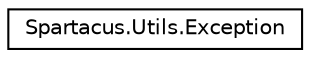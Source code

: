 digraph "Gráfico de Hierarquia de Classes"
{
  edge [fontname="Helvetica",fontsize="10",labelfontname="Helvetica",labelfontsize="10"];
  node [fontname="Helvetica",fontsize="10",shape=record];
  rankdir="LR";
  Node1 [label="Spartacus.Utils.Exception",height=0.2,width=0.4,color="black", fillcolor="white", style="filled",URL="$classSpartacus_1_1Utils_1_1Exception.html",tooltip="Classe Spartacus.Utils.Exception. Herda da classe System.Exception. "];
}

